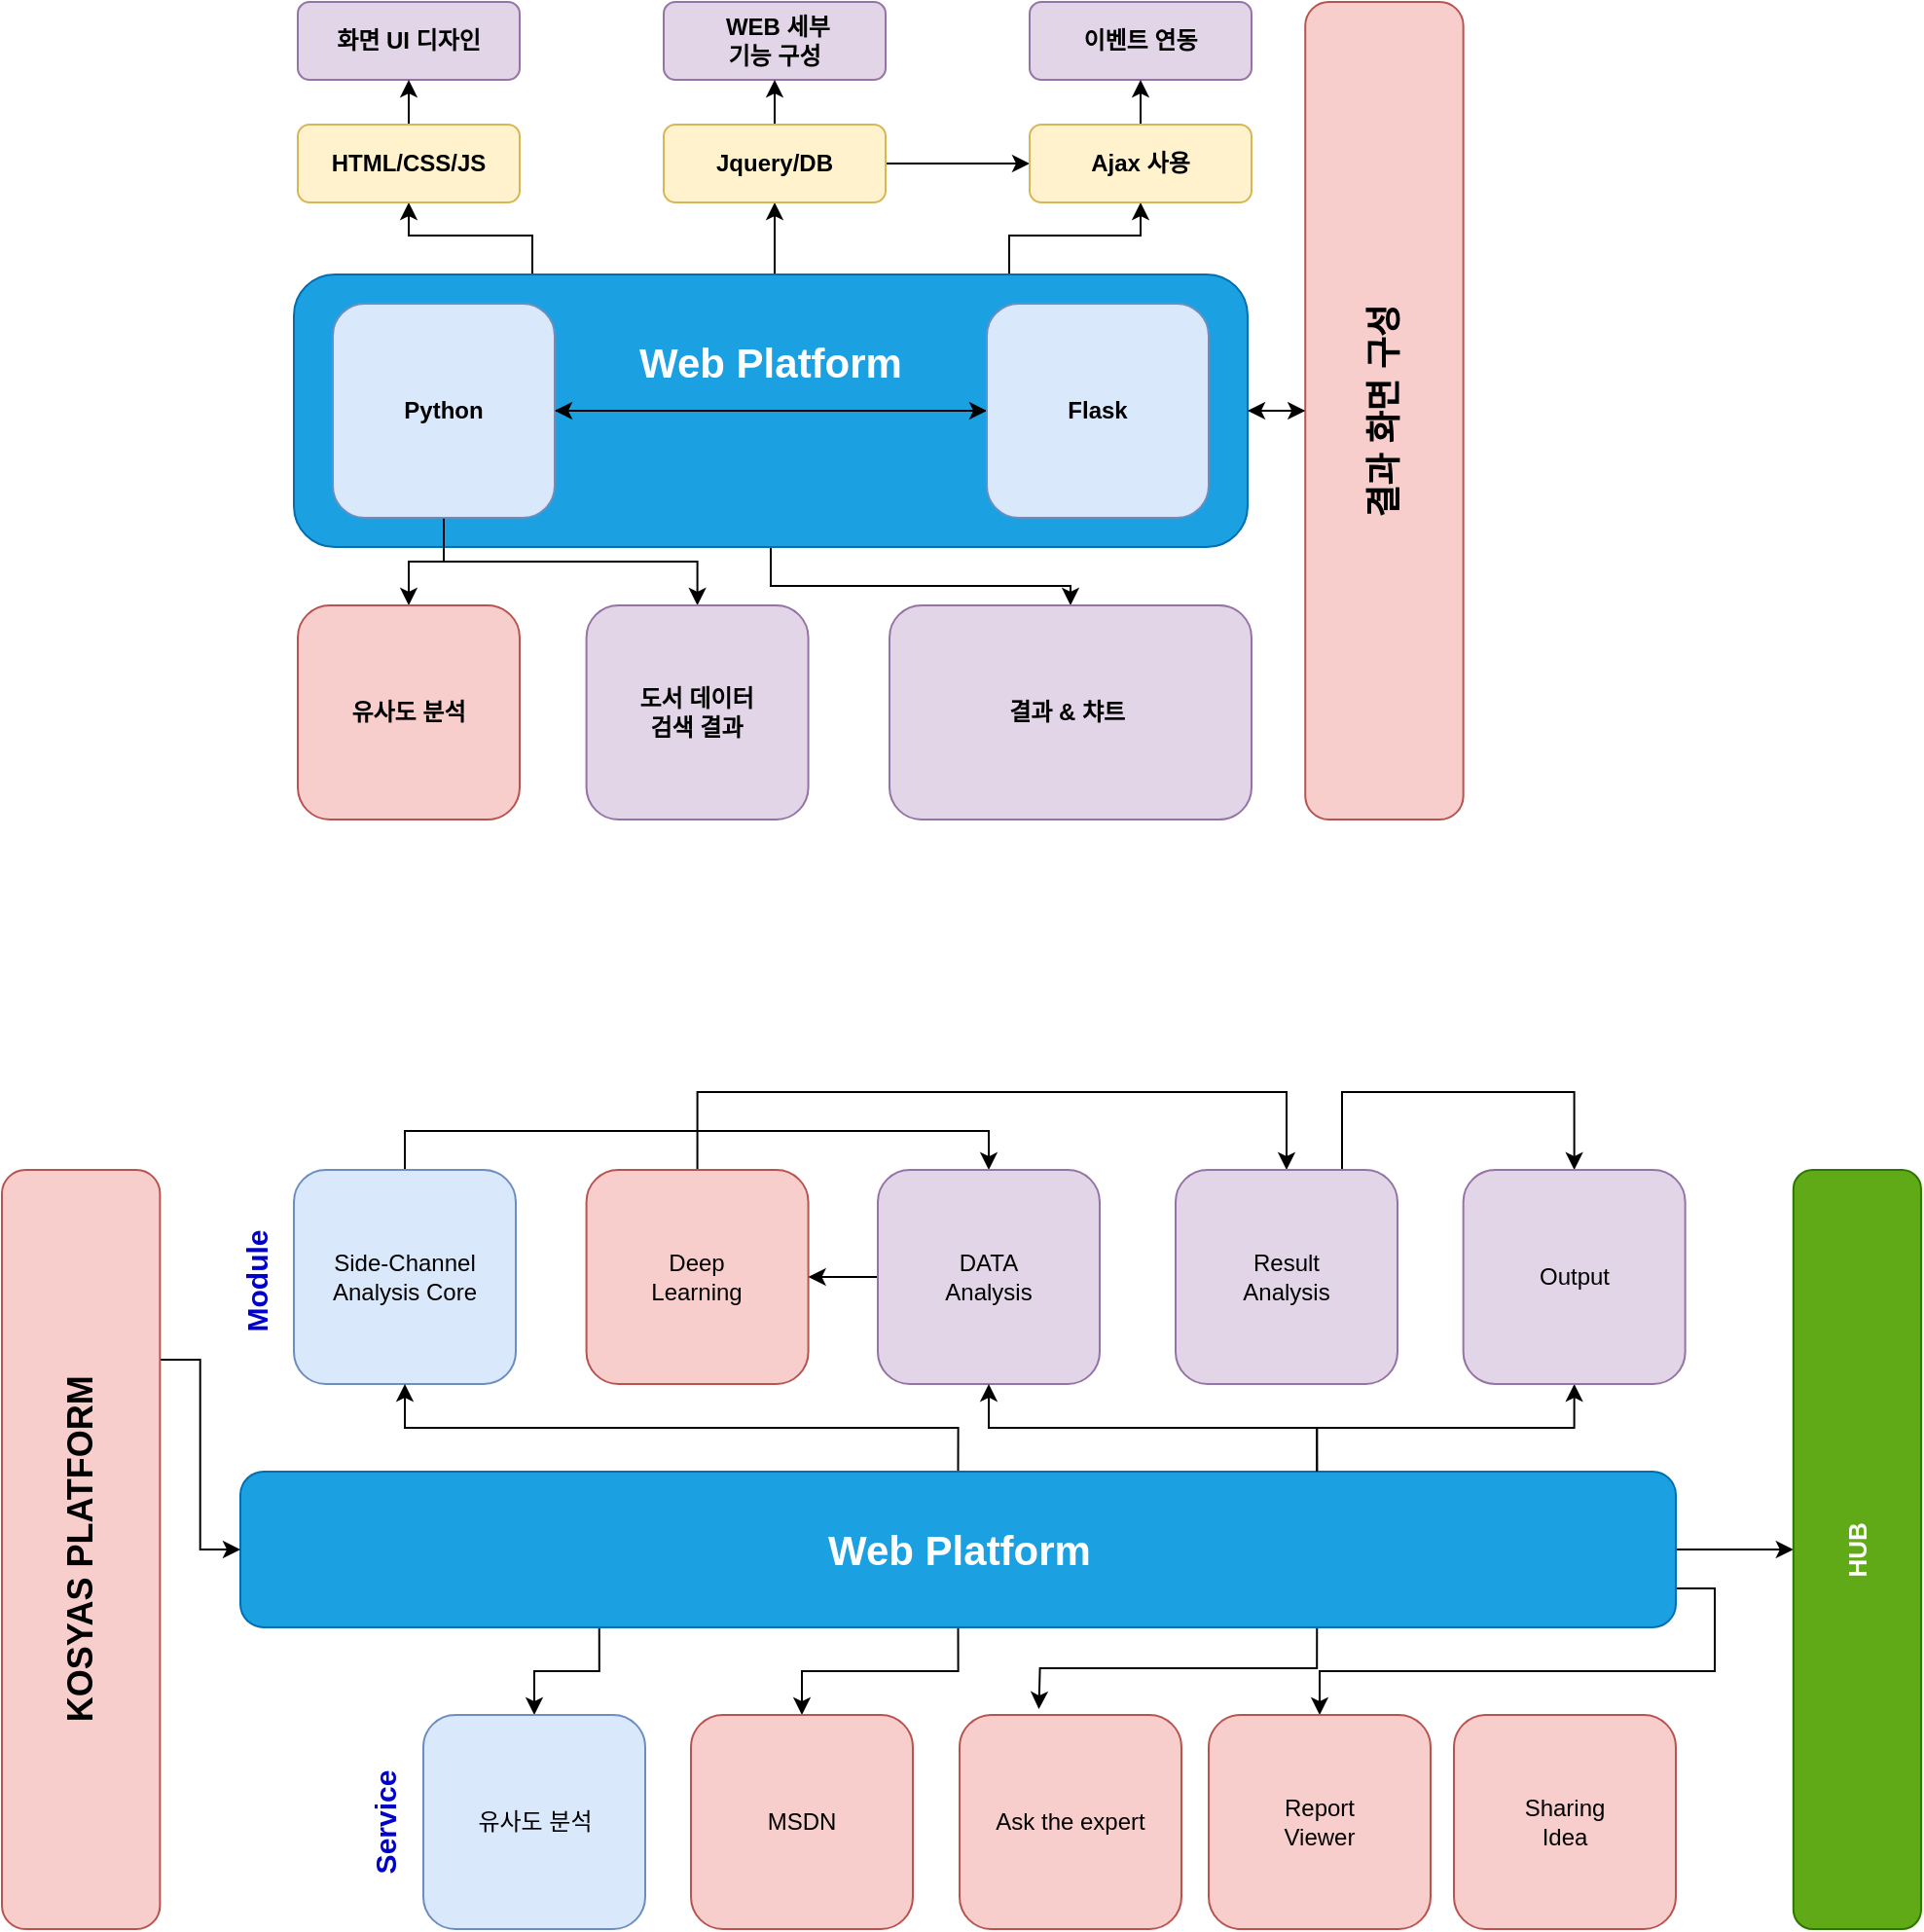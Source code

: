 <mxfile version="15.5.9" type="github">
  <diagram id="Hgf9vLsCcEp-ddHXqjoK" name="Page-1">
    <mxGraphModel dx="1422" dy="-375" grid="1" gridSize="10" guides="1" tooltips="1" connect="1" arrows="1" fold="1" page="1" pageScale="1" pageWidth="827" pageHeight="1169" math="0" shadow="0">
      <root>
        <mxCell id="0" />
        <mxCell id="1" parent="0" />
        <mxCell id="H_KB8hM7glTA4Rqze_tC-1" style="edgeStyle=orthogonalEdgeStyle;rounded=0;orthogonalLoop=1;jettySize=auto;html=1;exitX=0.5;exitY=0;exitDx=0;exitDy=0;entryX=0.5;entryY=0;entryDx=0;entryDy=0;fontSize=15;fontColor=#0000CC;" edge="1" parent="1" source="H_KB8hM7glTA4Rqze_tC-2" target="H_KB8hM7glTA4Rqze_tC-6">
          <mxGeometry relative="1" as="geometry" />
        </mxCell>
        <mxCell id="H_KB8hM7glTA4Rqze_tC-2" value="Side-Channel&lt;br&gt;Analysis Core" style="rounded=1;whiteSpace=wrap;html=1;fillColor=#dae8fc;strokeColor=#6c8ebf;" vertex="1" parent="1">
          <mxGeometry x="230" y="1840" width="114" height="110" as="geometry" />
        </mxCell>
        <mxCell id="H_KB8hM7glTA4Rqze_tC-3" style="edgeStyle=orthogonalEdgeStyle;rounded=0;orthogonalLoop=1;jettySize=auto;html=1;exitX=0.5;exitY=0;exitDx=0;exitDy=0;entryX=0.5;entryY=0;entryDx=0;entryDy=0;fontSize=15;fontColor=#0000CC;" edge="1" parent="1" source="H_KB8hM7glTA4Rqze_tC-4" target="H_KB8hM7glTA4Rqze_tC-24">
          <mxGeometry relative="1" as="geometry">
            <Array as="points">
              <mxPoint x="437" y="1800" />
              <mxPoint x="740" y="1800" />
            </Array>
          </mxGeometry>
        </mxCell>
        <mxCell id="H_KB8hM7glTA4Rqze_tC-4" value="Deep&lt;br&gt;Learning" style="rounded=1;whiteSpace=wrap;html=1;fillColor=#f8cecc;strokeColor=#b85450;strokeWidth=1;" vertex="1" parent="1">
          <mxGeometry x="380.29" y="1840" width="114" height="110" as="geometry" />
        </mxCell>
        <mxCell id="H_KB8hM7glTA4Rqze_tC-5" style="edgeStyle=orthogonalEdgeStyle;rounded=0;orthogonalLoop=1;jettySize=auto;html=1;exitX=0;exitY=0.5;exitDx=0;exitDy=0;entryX=1;entryY=0.5;entryDx=0;entryDy=0;fontSize=15;fontColor=#0000CC;" edge="1" parent="1" source="H_KB8hM7glTA4Rqze_tC-6" target="H_KB8hM7glTA4Rqze_tC-4">
          <mxGeometry relative="1" as="geometry" />
        </mxCell>
        <mxCell id="H_KB8hM7glTA4Rqze_tC-6" value="DATA&lt;br&gt;Analysis" style="rounded=1;whiteSpace=wrap;html=1;fillColor=#e1d5e7;strokeColor=#9673a6;strokeWidth=1;" vertex="1" parent="1">
          <mxGeometry x="530" y="1840" width="114" height="110" as="geometry" />
        </mxCell>
        <mxCell id="H_KB8hM7glTA4Rqze_tC-7" style="edgeStyle=orthogonalEdgeStyle;rounded=0;orthogonalLoop=1;jettySize=auto;html=1;exitX=0.5;exitY=0;exitDx=0;exitDy=0;entryX=0.5;entryY=1;entryDx=0;entryDy=0;fontSize=15;fontColor=#0000CC;" edge="1" parent="1" source="H_KB8hM7glTA4Rqze_tC-14" target="H_KB8hM7glTA4Rqze_tC-2">
          <mxGeometry relative="1" as="geometry" />
        </mxCell>
        <mxCell id="H_KB8hM7glTA4Rqze_tC-8" style="edgeStyle=orthogonalEdgeStyle;rounded=0;orthogonalLoop=1;jettySize=auto;html=1;exitX=0.25;exitY=1;exitDx=0;exitDy=0;entryX=0.5;entryY=0;entryDx=0;entryDy=0;fontSize=18;fontColor=#0000CC;" edge="1" parent="1" source="H_KB8hM7glTA4Rqze_tC-14" target="H_KB8hM7glTA4Rqze_tC-17">
          <mxGeometry relative="1" as="geometry" />
        </mxCell>
        <mxCell id="H_KB8hM7glTA4Rqze_tC-9" style="edgeStyle=orthogonalEdgeStyle;rounded=0;orthogonalLoop=1;jettySize=auto;html=1;exitX=0.75;exitY=1;exitDx=0;exitDy=0;fontSize=18;fontColor=#0000CC;" edge="1" parent="1" source="H_KB8hM7glTA4Rqze_tC-14">
          <mxGeometry relative="1" as="geometry">
            <mxPoint x="612.75" y="2117" as="targetPoint" />
          </mxGeometry>
        </mxCell>
        <mxCell id="H_KB8hM7glTA4Rqze_tC-10" style="edgeStyle=orthogonalEdgeStyle;rounded=0;orthogonalLoop=1;jettySize=auto;html=1;exitX=1;exitY=0.75;exitDx=0;exitDy=0;fontSize=18;fontColor=#0000CC;" edge="1" parent="1" source="H_KB8hM7glTA4Rqze_tC-14" target="H_KB8hM7glTA4Rqze_tC-19">
          <mxGeometry relative="1" as="geometry" />
        </mxCell>
        <mxCell id="H_KB8hM7glTA4Rqze_tC-11" value="" style="edgeStyle=orthogonalEdgeStyle;rounded=0;orthogonalLoop=1;jettySize=auto;html=1;fontSize=18;fontColor=#0000CC;" edge="1" parent="1" source="H_KB8hM7glTA4Rqze_tC-14" target="H_KB8hM7glTA4Rqze_tC-20">
          <mxGeometry relative="1" as="geometry" />
        </mxCell>
        <mxCell id="H_KB8hM7glTA4Rqze_tC-12" style="edgeStyle=orthogonalEdgeStyle;rounded=0;orthogonalLoop=1;jettySize=auto;html=1;exitX=0.75;exitY=0;exitDx=0;exitDy=0;entryX=0.5;entryY=1;entryDx=0;entryDy=0;fontSize=18;fontColor=#0000CC;" edge="1" parent="1" source="H_KB8hM7glTA4Rqze_tC-14" target="H_KB8hM7glTA4Rqze_tC-27">
          <mxGeometry relative="1" as="geometry" />
        </mxCell>
        <mxCell id="H_KB8hM7glTA4Rqze_tC-13" style="edgeStyle=orthogonalEdgeStyle;rounded=0;orthogonalLoop=1;jettySize=auto;html=1;exitX=0.5;exitY=1;exitDx=0;exitDy=0;entryX=0.5;entryY=0;entryDx=0;entryDy=0;" edge="1" parent="1" source="H_KB8hM7glTA4Rqze_tC-14" target="H_KB8hM7glTA4Rqze_tC-28">
          <mxGeometry relative="1" as="geometry" />
        </mxCell>
        <mxCell id="H_KB8hM7glTA4Rqze_tC-14" value="Web Platform" style="rounded=1;whiteSpace=wrap;html=1;strokeWidth=1;fontStyle=1;fontSize=21;fillColor=#1ba1e2;strokeColor=#006EAF;fontColor=#ffffff;" vertex="1" parent="1">
          <mxGeometry x="202.5" y="1995" width="737.5" height="80" as="geometry" />
        </mxCell>
        <mxCell id="H_KB8hM7glTA4Rqze_tC-15" style="edgeStyle=orthogonalEdgeStyle;rounded=0;orthogonalLoop=1;jettySize=auto;html=1;exitX=1;exitY=0.25;exitDx=0;exitDy=0;entryX=0;entryY=0.5;entryDx=0;entryDy=0;fontSize=15;fontColor=#0000CC;" edge="1" parent="1" source="H_KB8hM7glTA4Rqze_tC-16" target="H_KB8hM7glTA4Rqze_tC-14">
          <mxGeometry relative="1" as="geometry" />
        </mxCell>
        <mxCell id="H_KB8hM7glTA4Rqze_tC-16" value="KOSYAS PLATFORM" style="rounded=1;whiteSpace=wrap;html=1;fillColor=#f8cecc;strokeColor=#b85450;strokeWidth=1;horizontal=0;fontStyle=1;fontSize=18;" vertex="1" parent="1">
          <mxGeometry x="80" y="1840" width="81.2" height="390" as="geometry" />
        </mxCell>
        <mxCell id="H_KB8hM7glTA4Rqze_tC-17" value="유사도 분석" style="rounded=1;whiteSpace=wrap;html=1;fillColor=#dae8fc;strokeColor=#6c8ebf;" vertex="1" parent="1">
          <mxGeometry x="296.5" y="2120" width="114" height="110" as="geometry" />
        </mxCell>
        <mxCell id="H_KB8hM7glTA4Rqze_tC-18" value="Ask the expert" style="rounded=1;whiteSpace=wrap;html=1;fillColor=#f8cecc;strokeColor=#b85450;strokeWidth=1;" vertex="1" parent="1">
          <mxGeometry x="572" y="2120" width="114" height="110" as="geometry" />
        </mxCell>
        <mxCell id="H_KB8hM7glTA4Rqze_tC-19" value="Report&lt;br&gt;Viewer" style="rounded=1;whiteSpace=wrap;html=1;fillColor=#f8cecc;strokeColor=#b85450;strokeWidth=1;" vertex="1" parent="1">
          <mxGeometry x="700" y="2120" width="114" height="110" as="geometry" />
        </mxCell>
        <mxCell id="H_KB8hM7glTA4Rqze_tC-20" value="HUB" style="rounded=1;whiteSpace=wrap;html=1;fillColor=#60a917;strokeColor=#2D7600;strokeWidth=1;horizontal=0;fontStyle=1;fontSize=13;fontColor=#ffffff;" vertex="1" parent="1">
          <mxGeometry x="1000.4" y="1840" width="65.6" height="390" as="geometry" />
        </mxCell>
        <mxCell id="H_KB8hM7glTA4Rqze_tC-21" value="Module" style="text;html=1;strokeColor=none;fillColor=none;align=center;verticalAlign=middle;whiteSpace=wrap;rounded=0;fontSize=15;fontStyle=1;horizontal=0;fontColor=#0000CC;" vertex="1" parent="1">
          <mxGeometry x="190" y="1890" width="40" height="15" as="geometry" />
        </mxCell>
        <mxCell id="H_KB8hM7glTA4Rqze_tC-22" value="Service" style="text;html=1;strokeColor=none;fillColor=none;align=center;verticalAlign=middle;whiteSpace=wrap;rounded=0;fontSize=15;fontStyle=1;horizontal=0;fontColor=#0000CC;" vertex="1" parent="1">
          <mxGeometry x="256.5" y="2167.5" width="40" height="15" as="geometry" />
        </mxCell>
        <mxCell id="H_KB8hM7glTA4Rqze_tC-23" style="edgeStyle=orthogonalEdgeStyle;rounded=0;orthogonalLoop=1;jettySize=auto;html=1;exitX=0.75;exitY=0;exitDx=0;exitDy=0;entryX=0.5;entryY=0;entryDx=0;entryDy=0;" edge="1" parent="1" source="H_KB8hM7glTA4Rqze_tC-24" target="H_KB8hM7glTA4Rqze_tC-27">
          <mxGeometry relative="1" as="geometry">
            <Array as="points">
              <mxPoint x="769" y="1800" />
              <mxPoint x="888" y="1800" />
            </Array>
          </mxGeometry>
        </mxCell>
        <mxCell id="H_KB8hM7glTA4Rqze_tC-24" value="Result&lt;br&gt;Analysis" style="rounded=1;whiteSpace=wrap;html=1;fillColor=#e1d5e7;strokeColor=#9673a6;strokeWidth=1;" vertex="1" parent="1">
          <mxGeometry x="683" y="1840" width="114" height="110" as="geometry" />
        </mxCell>
        <mxCell id="H_KB8hM7glTA4Rqze_tC-25" style="edgeStyle=orthogonalEdgeStyle;rounded=0;orthogonalLoop=1;jettySize=auto;html=1;exitX=0.75;exitY=0;exitDx=0;exitDy=0;entryX=0.5;entryY=1;entryDx=0;entryDy=0;fontSize=15;fontColor=#0000CC;" edge="1" parent="1" source="H_KB8hM7glTA4Rqze_tC-14" target="H_KB8hM7glTA4Rqze_tC-6">
          <mxGeometry relative="1" as="geometry">
            <mxPoint x="511.25" y="2010" as="sourcePoint" />
            <mxPoint x="297" y="1960" as="targetPoint" />
          </mxGeometry>
        </mxCell>
        <mxCell id="H_KB8hM7glTA4Rqze_tC-26" value="Sharing&lt;br&gt;Idea" style="rounded=1;whiteSpace=wrap;html=1;fillColor=#f8cecc;strokeColor=#b85450;strokeWidth=1;" vertex="1" parent="1">
          <mxGeometry x="826" y="2120" width="114" height="110" as="geometry" />
        </mxCell>
        <mxCell id="H_KB8hM7glTA4Rqze_tC-27" value="Output" style="rounded=1;whiteSpace=wrap;html=1;fillColor=#e1d5e7;strokeColor=#9673a6;strokeWidth=1;" vertex="1" parent="1">
          <mxGeometry x="830.82" y="1840" width="114" height="110" as="geometry" />
        </mxCell>
        <mxCell id="H_KB8hM7glTA4Rqze_tC-28" value="MSDN" style="rounded=1;whiteSpace=wrap;html=1;fillColor=#f8cecc;strokeColor=#b85450;strokeWidth=1;" vertex="1" parent="1">
          <mxGeometry x="434" y="2120" width="114" height="110" as="geometry" />
        </mxCell>
        <mxCell id="H_KB8hM7glTA4Rqze_tC-43" style="edgeStyle=orthogonalEdgeStyle;rounded=0;orthogonalLoop=1;jettySize=auto;html=1;exitX=0.5;exitY=1;exitDx=0;exitDy=0;entryX=0.5;entryY=0;entryDx=0;entryDy=0;" edge="1" parent="1" source="H_KB8hM7glTA4Rqze_tC-31" target="H_KB8hM7glTA4Rqze_tC-42">
          <mxGeometry relative="1" as="geometry" />
        </mxCell>
        <mxCell id="H_KB8hM7glTA4Rqze_tC-51" style="edgeStyle=orthogonalEdgeStyle;rounded=0;orthogonalLoop=1;jettySize=auto;html=1;exitX=0.25;exitY=0;exitDx=0;exitDy=0;entryX=0.5;entryY=1;entryDx=0;entryDy=0;" edge="1" parent="1" source="H_KB8hM7glTA4Rqze_tC-31" target="H_KB8hM7glTA4Rqze_tC-47">
          <mxGeometry relative="1" as="geometry" />
        </mxCell>
        <mxCell id="H_KB8hM7glTA4Rqze_tC-52" style="edgeStyle=orthogonalEdgeStyle;rounded=0;orthogonalLoop=1;jettySize=auto;html=1;exitX=0.5;exitY=0;exitDx=0;exitDy=0;entryX=0.5;entryY=1;entryDx=0;entryDy=0;" edge="1" parent="1" source="H_KB8hM7glTA4Rqze_tC-31" target="H_KB8hM7glTA4Rqze_tC-48">
          <mxGeometry relative="1" as="geometry" />
        </mxCell>
        <mxCell id="H_KB8hM7glTA4Rqze_tC-53" style="edgeStyle=orthogonalEdgeStyle;rounded=0;orthogonalLoop=1;jettySize=auto;html=1;exitX=0.75;exitY=0;exitDx=0;exitDy=0;entryX=0.5;entryY=1;entryDx=0;entryDy=0;" edge="1" parent="1" source="H_KB8hM7glTA4Rqze_tC-31" target="H_KB8hM7glTA4Rqze_tC-49">
          <mxGeometry relative="1" as="geometry" />
        </mxCell>
        <mxCell id="H_KB8hM7glTA4Rqze_tC-58" style="edgeStyle=orthogonalEdgeStyle;rounded=0;orthogonalLoop=1;jettySize=auto;html=1;exitX=1;exitY=0.5;exitDx=0;exitDy=0;entryX=0;entryY=0.5;entryDx=0;entryDy=0;" edge="1" parent="1" source="H_KB8hM7glTA4Rqze_tC-31" target="H_KB8hM7glTA4Rqze_tC-36">
          <mxGeometry relative="1" as="geometry" />
        </mxCell>
        <mxCell id="H_KB8hM7glTA4Rqze_tC-31" value="Web Platform&lt;br&gt;&amp;nbsp;&amp;nbsp;&lt;br&gt;&amp;nbsp;&amp;nbsp;" style="rounded=1;whiteSpace=wrap;html=1;strokeWidth=1;fontStyle=1;fontSize=21;fillColor=#1ba1e2;strokeColor=#006EAF;fontColor=#ffffff;" vertex="1" parent="1">
          <mxGeometry x="230" y="1380" width="490" height="140" as="geometry" />
        </mxCell>
        <mxCell id="H_KB8hM7glTA4Rqze_tC-38" style="edgeStyle=orthogonalEdgeStyle;rounded=0;orthogonalLoop=1;jettySize=auto;html=1;exitX=0.5;exitY=1;exitDx=0;exitDy=0;entryX=0.5;entryY=0;entryDx=0;entryDy=0;" edge="1" parent="1" source="H_KB8hM7glTA4Rqze_tC-29" target="H_KB8hM7glTA4Rqze_tC-33">
          <mxGeometry relative="1" as="geometry" />
        </mxCell>
        <mxCell id="H_KB8hM7glTA4Rqze_tC-39" style="edgeStyle=orthogonalEdgeStyle;rounded=0;orthogonalLoop=1;jettySize=auto;html=1;exitX=0.5;exitY=1;exitDx=0;exitDy=0;" edge="1" parent="1" source="H_KB8hM7glTA4Rqze_tC-29" target="H_KB8hM7glTA4Rqze_tC-35">
          <mxGeometry relative="1" as="geometry" />
        </mxCell>
        <mxCell id="H_KB8hM7glTA4Rqze_tC-40" style="edgeStyle=orthogonalEdgeStyle;rounded=0;orthogonalLoop=1;jettySize=auto;html=1;exitX=1;exitY=0.5;exitDx=0;exitDy=0;entryX=0;entryY=0.5;entryDx=0;entryDy=0;" edge="1" parent="1" source="H_KB8hM7glTA4Rqze_tC-29" target="H_KB8hM7glTA4Rqze_tC-30">
          <mxGeometry relative="1" as="geometry" />
        </mxCell>
        <mxCell id="H_KB8hM7glTA4Rqze_tC-29" value="Python" style="rounded=1;whiteSpace=wrap;html=1;fillColor=#dae8fc;strokeColor=#6c8ebf;fontStyle=1" vertex="1" parent="1">
          <mxGeometry x="250" y="1395" width="114" height="110" as="geometry" />
        </mxCell>
        <mxCell id="H_KB8hM7glTA4Rqze_tC-41" style="edgeStyle=orthogonalEdgeStyle;rounded=0;orthogonalLoop=1;jettySize=auto;html=1;exitX=0;exitY=0.5;exitDx=0;exitDy=0;entryX=1;entryY=0.5;entryDx=0;entryDy=0;" edge="1" parent="1" source="H_KB8hM7glTA4Rqze_tC-30" target="H_KB8hM7glTA4Rqze_tC-29">
          <mxGeometry relative="1" as="geometry" />
        </mxCell>
        <mxCell id="H_KB8hM7glTA4Rqze_tC-30" value="Flask" style="rounded=1;whiteSpace=wrap;html=1;fillColor=#dae8fc;strokeColor=#6c8ebf;fontStyle=1" vertex="1" parent="1">
          <mxGeometry x="586" y="1395" width="114" height="110" as="geometry" />
        </mxCell>
        <mxCell id="H_KB8hM7glTA4Rqze_tC-33" value="유사도 분석" style="rounded=1;whiteSpace=wrap;html=1;fillColor=#f8cecc;strokeColor=#b85450;strokeWidth=1;fontStyle=1" vertex="1" parent="1">
          <mxGeometry x="232.0" y="1550" width="114" height="110" as="geometry" />
        </mxCell>
        <mxCell id="H_KB8hM7glTA4Rqze_tC-35" value="도서 데이터 &lt;br&gt;검색 결과" style="rounded=1;whiteSpace=wrap;html=1;fillColor=#e1d5e7;strokeColor=#9673a6;strokeWidth=1;fontStyle=1" vertex="1" parent="1">
          <mxGeometry x="380.29" y="1550" width="114" height="110" as="geometry" />
        </mxCell>
        <mxCell id="H_KB8hM7glTA4Rqze_tC-59" style="edgeStyle=orthogonalEdgeStyle;rounded=0;orthogonalLoop=1;jettySize=auto;html=1;exitX=0;exitY=0.5;exitDx=0;exitDy=0;entryX=1;entryY=0.5;entryDx=0;entryDy=0;" edge="1" parent="1" source="H_KB8hM7glTA4Rqze_tC-36" target="H_KB8hM7glTA4Rqze_tC-31">
          <mxGeometry relative="1" as="geometry" />
        </mxCell>
        <mxCell id="H_KB8hM7glTA4Rqze_tC-36" value="결과 화면 구성" style="rounded=1;whiteSpace=wrap;html=1;fillColor=#f8cecc;strokeColor=#b85450;strokeWidth=1;horizontal=0;fontStyle=1;fontSize=18;" vertex="1" parent="1">
          <mxGeometry x="749.62" y="1240" width="81.2" height="420" as="geometry" />
        </mxCell>
        <mxCell id="H_KB8hM7glTA4Rqze_tC-42" value="&lt;b&gt;결과 &amp;amp; 챠트&lt;/b&gt;&amp;nbsp;" style="rounded=1;whiteSpace=wrap;html=1;fillColor=#e1d5e7;strokeColor=#9673a6;strokeWidth=1;" vertex="1" parent="1">
          <mxGeometry x="536" y="1550" width="186" height="110" as="geometry" />
        </mxCell>
        <mxCell id="H_KB8hM7glTA4Rqze_tC-44" value="화면 UI 디자인" style="rounded=1;whiteSpace=wrap;html=1;fillColor=#e1d5e7;strokeColor=#9673a6;strokeWidth=1;fontStyle=1" vertex="1" parent="1">
          <mxGeometry x="232" y="1240" width="114" height="40" as="geometry" />
        </mxCell>
        <mxCell id="H_KB8hM7glTA4Rqze_tC-45" value="&amp;nbsp;WEB 세부 &lt;br&gt;기능 구성" style="rounded=1;whiteSpace=wrap;html=1;fillColor=#e1d5e7;strokeColor=#9673a6;strokeWidth=1;fontStyle=1" vertex="1" parent="1">
          <mxGeometry x="420" y="1240" width="114" height="40" as="geometry" />
        </mxCell>
        <mxCell id="H_KB8hM7glTA4Rqze_tC-46" value="이벤트 연동" style="rounded=1;whiteSpace=wrap;html=1;fillColor=#e1d5e7;strokeColor=#9673a6;strokeWidth=1;fontStyle=1" vertex="1" parent="1">
          <mxGeometry x="608" y="1240" width="114" height="40" as="geometry" />
        </mxCell>
        <mxCell id="H_KB8hM7glTA4Rqze_tC-54" style="edgeStyle=orthogonalEdgeStyle;rounded=0;orthogonalLoop=1;jettySize=auto;html=1;exitX=0.5;exitY=0;exitDx=0;exitDy=0;entryX=0.5;entryY=1;entryDx=0;entryDy=0;" edge="1" parent="1" source="H_KB8hM7glTA4Rqze_tC-47" target="H_KB8hM7glTA4Rqze_tC-44">
          <mxGeometry relative="1" as="geometry" />
        </mxCell>
        <mxCell id="H_KB8hM7glTA4Rqze_tC-47" value="HTML/CSS/JS" style="rounded=1;whiteSpace=wrap;html=1;fillColor=#fff2cc;strokeColor=#d6b656;strokeWidth=1;fontStyle=1" vertex="1" parent="1">
          <mxGeometry x="232" y="1303" width="114" height="40" as="geometry" />
        </mxCell>
        <mxCell id="H_KB8hM7glTA4Rqze_tC-55" style="edgeStyle=orthogonalEdgeStyle;rounded=0;orthogonalLoop=1;jettySize=auto;html=1;exitX=0.5;exitY=0;exitDx=0;exitDy=0;entryX=0.5;entryY=1;entryDx=0;entryDy=0;" edge="1" parent="1" source="H_KB8hM7glTA4Rqze_tC-48" target="H_KB8hM7glTA4Rqze_tC-45">
          <mxGeometry relative="1" as="geometry" />
        </mxCell>
        <mxCell id="H_KB8hM7glTA4Rqze_tC-57" style="edgeStyle=orthogonalEdgeStyle;rounded=0;orthogonalLoop=1;jettySize=auto;html=1;exitX=1;exitY=0.5;exitDx=0;exitDy=0;entryX=0;entryY=0.5;entryDx=0;entryDy=0;" edge="1" parent="1" source="H_KB8hM7glTA4Rqze_tC-48" target="H_KB8hM7glTA4Rqze_tC-49">
          <mxGeometry relative="1" as="geometry" />
        </mxCell>
        <mxCell id="H_KB8hM7glTA4Rqze_tC-48" value="Jquery/DB" style="rounded=1;whiteSpace=wrap;html=1;fillColor=#fff2cc;strokeColor=#d6b656;strokeWidth=1;fontStyle=1" vertex="1" parent="1">
          <mxGeometry x="420" y="1303" width="114" height="40" as="geometry" />
        </mxCell>
        <mxCell id="H_KB8hM7glTA4Rqze_tC-56" style="edgeStyle=orthogonalEdgeStyle;rounded=0;orthogonalLoop=1;jettySize=auto;html=1;exitX=0.5;exitY=0;exitDx=0;exitDy=0;entryX=0.5;entryY=1;entryDx=0;entryDy=0;" edge="1" parent="1" source="H_KB8hM7glTA4Rqze_tC-49" target="H_KB8hM7glTA4Rqze_tC-46">
          <mxGeometry relative="1" as="geometry" />
        </mxCell>
        <mxCell id="H_KB8hM7glTA4Rqze_tC-49" value="Ajax 사용" style="rounded=1;whiteSpace=wrap;html=1;fillColor=#fff2cc;strokeColor=#d6b656;strokeWidth=1;fontStyle=1" vertex="1" parent="1">
          <mxGeometry x="608" y="1303" width="114" height="40" as="geometry" />
        </mxCell>
      </root>
    </mxGraphModel>
  </diagram>
</mxfile>

